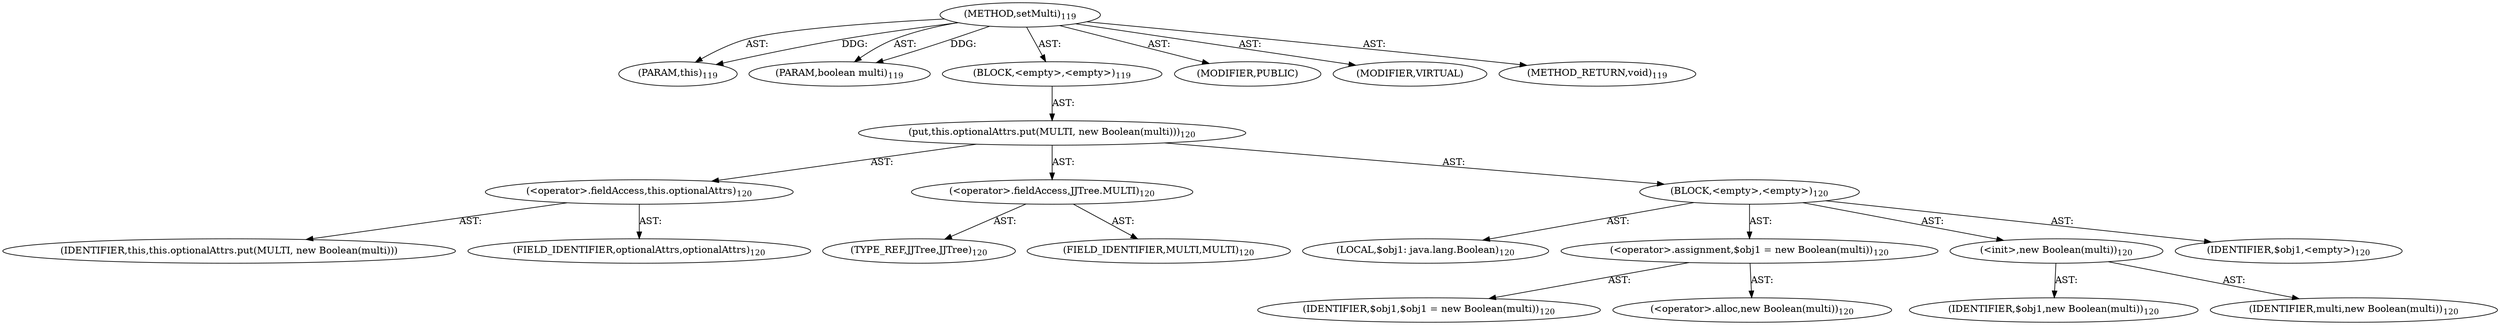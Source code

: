 digraph "setMulti" {  
"111669149697" [label = <(METHOD,setMulti)<SUB>119</SUB>> ]
"115964117003" [label = <(PARAM,this)<SUB>119</SUB>> ]
"115964117004" [label = <(PARAM,boolean multi)<SUB>119</SUB>> ]
"25769803778" [label = <(BLOCK,&lt;empty&gt;,&lt;empty&gt;)<SUB>119</SUB>> ]
"30064771078" [label = <(put,this.optionalAttrs.put(MULTI, new Boolean(multi)))<SUB>120</SUB>> ]
"30064771079" [label = <(&lt;operator&gt;.fieldAccess,this.optionalAttrs)<SUB>120</SUB>> ]
"68719476759" [label = <(IDENTIFIER,this,this.optionalAttrs.put(MULTI, new Boolean(multi)))> ]
"55834574850" [label = <(FIELD_IDENTIFIER,optionalAttrs,optionalAttrs)<SUB>120</SUB>> ]
"30064771080" [label = <(&lt;operator&gt;.fieldAccess,JJTree.MULTI)<SUB>120</SUB>> ]
"180388626433" [label = <(TYPE_REF,JJTree,JJTree)<SUB>120</SUB>> ]
"55834574851" [label = <(FIELD_IDENTIFIER,MULTI,MULTI)<SUB>120</SUB>> ]
"25769803779" [label = <(BLOCK,&lt;empty&gt;,&lt;empty&gt;)<SUB>120</SUB>> ]
"94489280513" [label = <(LOCAL,$obj1: java.lang.Boolean)<SUB>120</SUB>> ]
"30064771081" [label = <(&lt;operator&gt;.assignment,$obj1 = new Boolean(multi))<SUB>120</SUB>> ]
"68719476760" [label = <(IDENTIFIER,$obj1,$obj1 = new Boolean(multi))<SUB>120</SUB>> ]
"30064771082" [label = <(&lt;operator&gt;.alloc,new Boolean(multi))<SUB>120</SUB>> ]
"30064771083" [label = <(&lt;init&gt;,new Boolean(multi))<SUB>120</SUB>> ]
"68719476761" [label = <(IDENTIFIER,$obj1,new Boolean(multi))<SUB>120</SUB>> ]
"68719476762" [label = <(IDENTIFIER,multi,new Boolean(multi))<SUB>120</SUB>> ]
"68719476763" [label = <(IDENTIFIER,$obj1,&lt;empty&gt;)<SUB>120</SUB>> ]
"133143986210" [label = <(MODIFIER,PUBLIC)> ]
"133143986211" [label = <(MODIFIER,VIRTUAL)> ]
"128849018881" [label = <(METHOD_RETURN,void)<SUB>119</SUB>> ]
  "111669149697" -> "115964117003"  [ label = "AST: "] 
  "111669149697" -> "115964117004"  [ label = "AST: "] 
  "111669149697" -> "25769803778"  [ label = "AST: "] 
  "111669149697" -> "133143986210"  [ label = "AST: "] 
  "111669149697" -> "133143986211"  [ label = "AST: "] 
  "111669149697" -> "128849018881"  [ label = "AST: "] 
  "25769803778" -> "30064771078"  [ label = "AST: "] 
  "30064771078" -> "30064771079"  [ label = "AST: "] 
  "30064771078" -> "30064771080"  [ label = "AST: "] 
  "30064771078" -> "25769803779"  [ label = "AST: "] 
  "30064771079" -> "68719476759"  [ label = "AST: "] 
  "30064771079" -> "55834574850"  [ label = "AST: "] 
  "30064771080" -> "180388626433"  [ label = "AST: "] 
  "30064771080" -> "55834574851"  [ label = "AST: "] 
  "25769803779" -> "94489280513"  [ label = "AST: "] 
  "25769803779" -> "30064771081"  [ label = "AST: "] 
  "25769803779" -> "30064771083"  [ label = "AST: "] 
  "25769803779" -> "68719476763"  [ label = "AST: "] 
  "30064771081" -> "68719476760"  [ label = "AST: "] 
  "30064771081" -> "30064771082"  [ label = "AST: "] 
  "30064771083" -> "68719476761"  [ label = "AST: "] 
  "30064771083" -> "68719476762"  [ label = "AST: "] 
  "111669149697" -> "115964117003"  [ label = "DDG: "] 
  "111669149697" -> "115964117004"  [ label = "DDG: "] 
}
